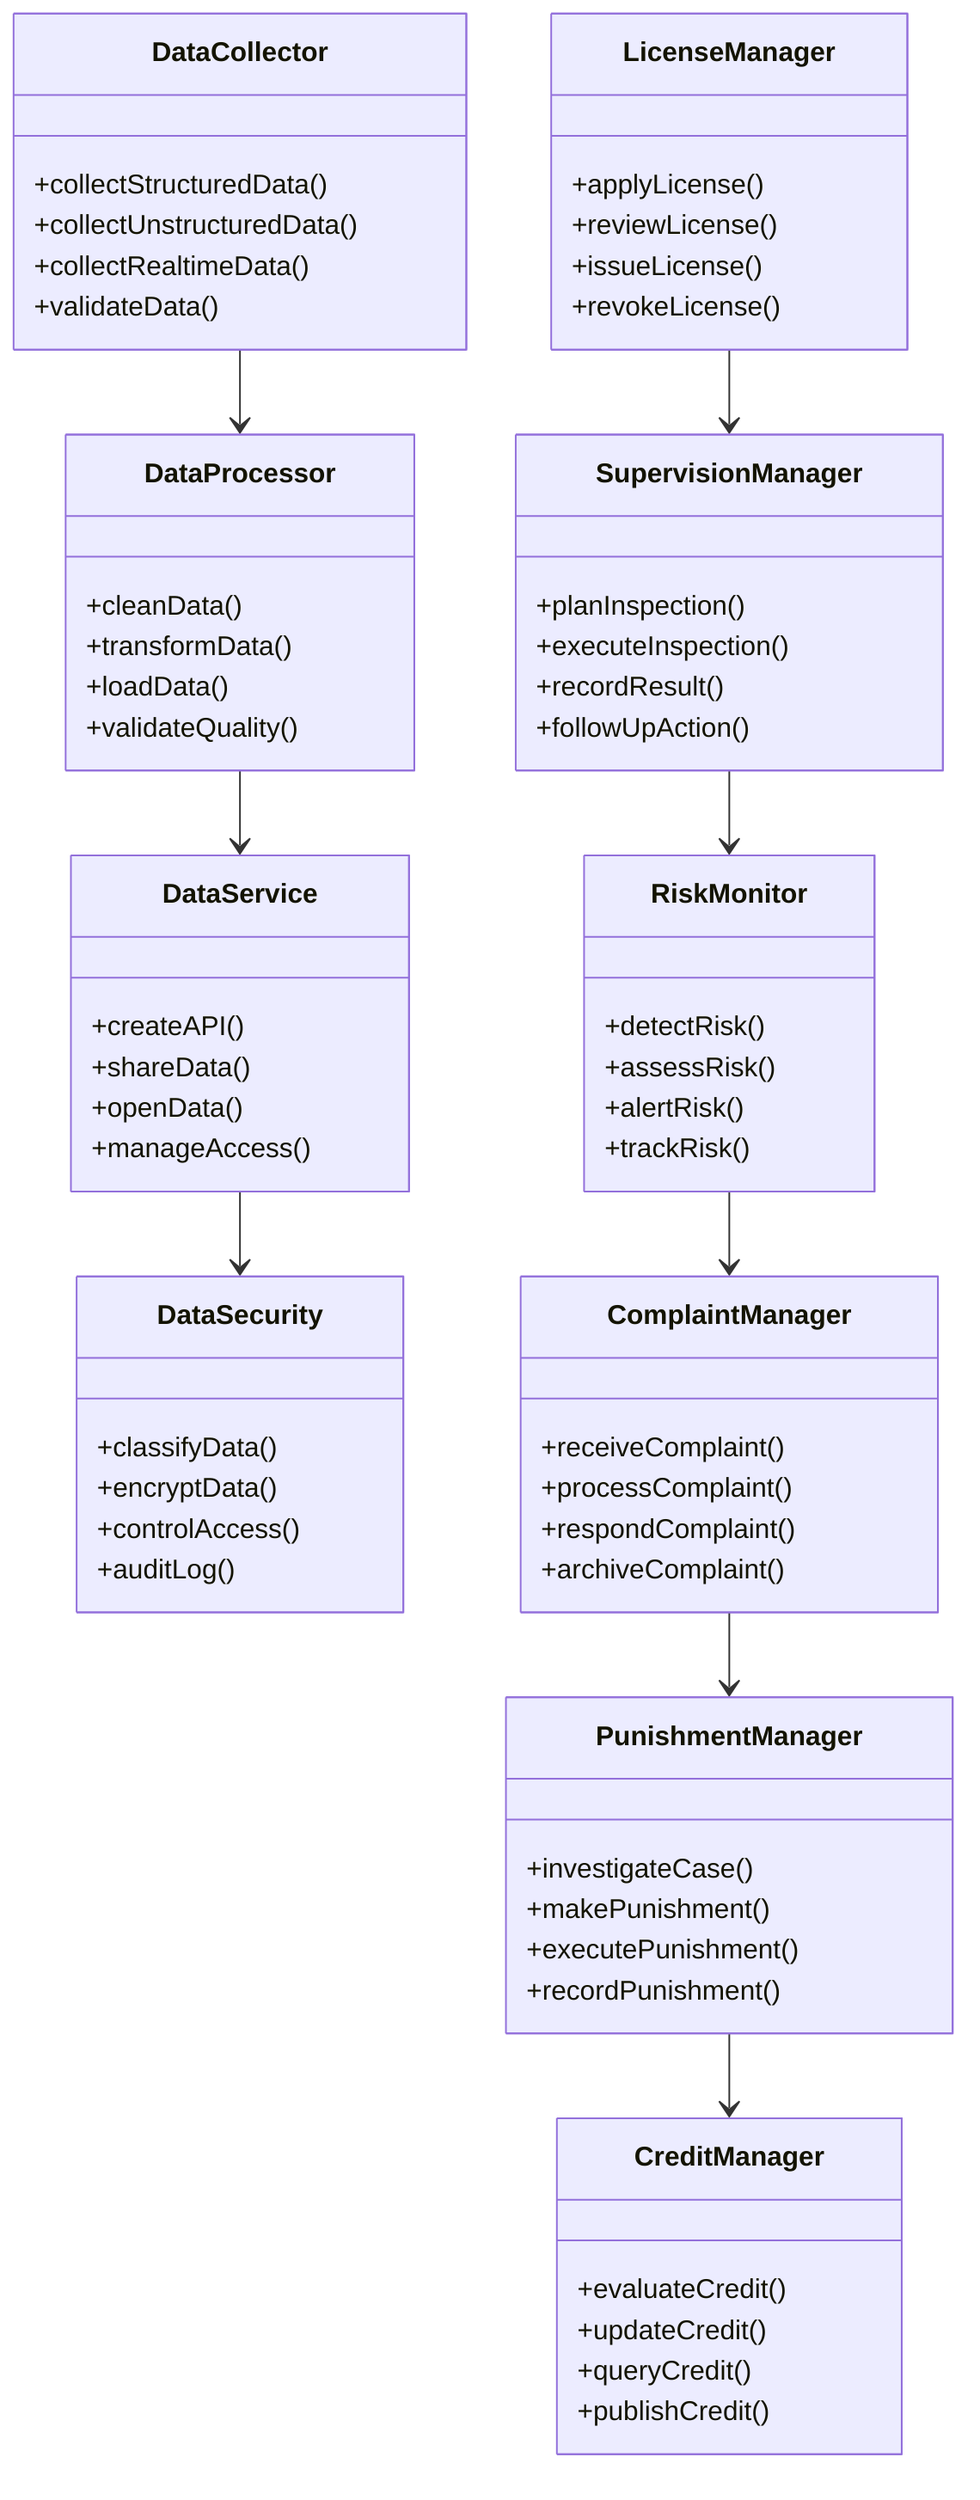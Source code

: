 classDiagram

    class DataCollector {
        +collectStructuredData()
        +collectUnstructuredData() 
        +collectRealtimeData()
        +validateData()
    }

    class DataProcessor {
        +cleanData()
        +transformData()
        +loadData()
        +validateQuality()
    }

    class DataService {
        +createAPI()
        +shareData()
        +openData()
        +manageAccess()
    }

    class DataSecurity {
        +classifyData()
        +encryptData() 
        +controlAccess()
        +auditLog()
    }

    class LicenseManager {
        +applyLicense()
        +reviewLicense()
        +issueLicense()
        +revokeLicense()
    }

    class SupervisionManager {
        +planInspection()
        +executeInspection()
        +recordResult()
        +followUpAction()
    }

    class RiskMonitor {
        +detectRisk()
        +assessRisk()
        +alertRisk()
        +trackRisk() 
    }

    class ComplaintManager {
        +receiveComplaint()
        +processComplaint() 
        +respondComplaint()
        +archiveComplaint()
    }

    class PunishmentManager {
        +investigateCase()
        +makePunishment()
        +executePunishment()
        +recordPunishment()
    }

    class CreditManager {
        +evaluateCredit()
        +updateCredit()
        +queryCredit()
        +publishCredit()
    }

    DataCollector --> DataProcessor
    DataProcessor --> DataService
    DataService --> DataSecurity
    
    LicenseManager --> SupervisionManager
    SupervisionManager --> RiskMonitor
    RiskMonitor --> ComplaintManager
    ComplaintManager --> PunishmentManager
    PunishmentManager --> CreditManager